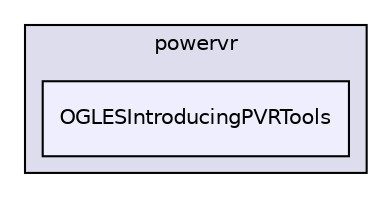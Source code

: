 digraph "PVR/SDK_3.4/Examples/Beginner/05_IntroducingPVRTools/OGLES/Build/Android/src/com/powervr/OGLESIntroducingPVRTools" {
  compound=true
  node [ fontsize="10", fontname="Helvetica"];
  edge [ labelfontsize="10", labelfontname="Helvetica"];
  subgraph clusterdir_1bbcb7365fde8aa472ace8a292a461c8 {
    graph [ bgcolor="#ddddee", pencolor="black", label="powervr" fontname="Helvetica", fontsize="10", URL="dir_1bbcb7365fde8aa472ace8a292a461c8.html"]
  dir_1f9815a1ff17857c06175f53bda0ed2d [shape=box, label="OGLESIntroducingPVRTools", style="filled", fillcolor="#eeeeff", pencolor="black", URL="dir_1f9815a1ff17857c06175f53bda0ed2d.html"];
  }
}
